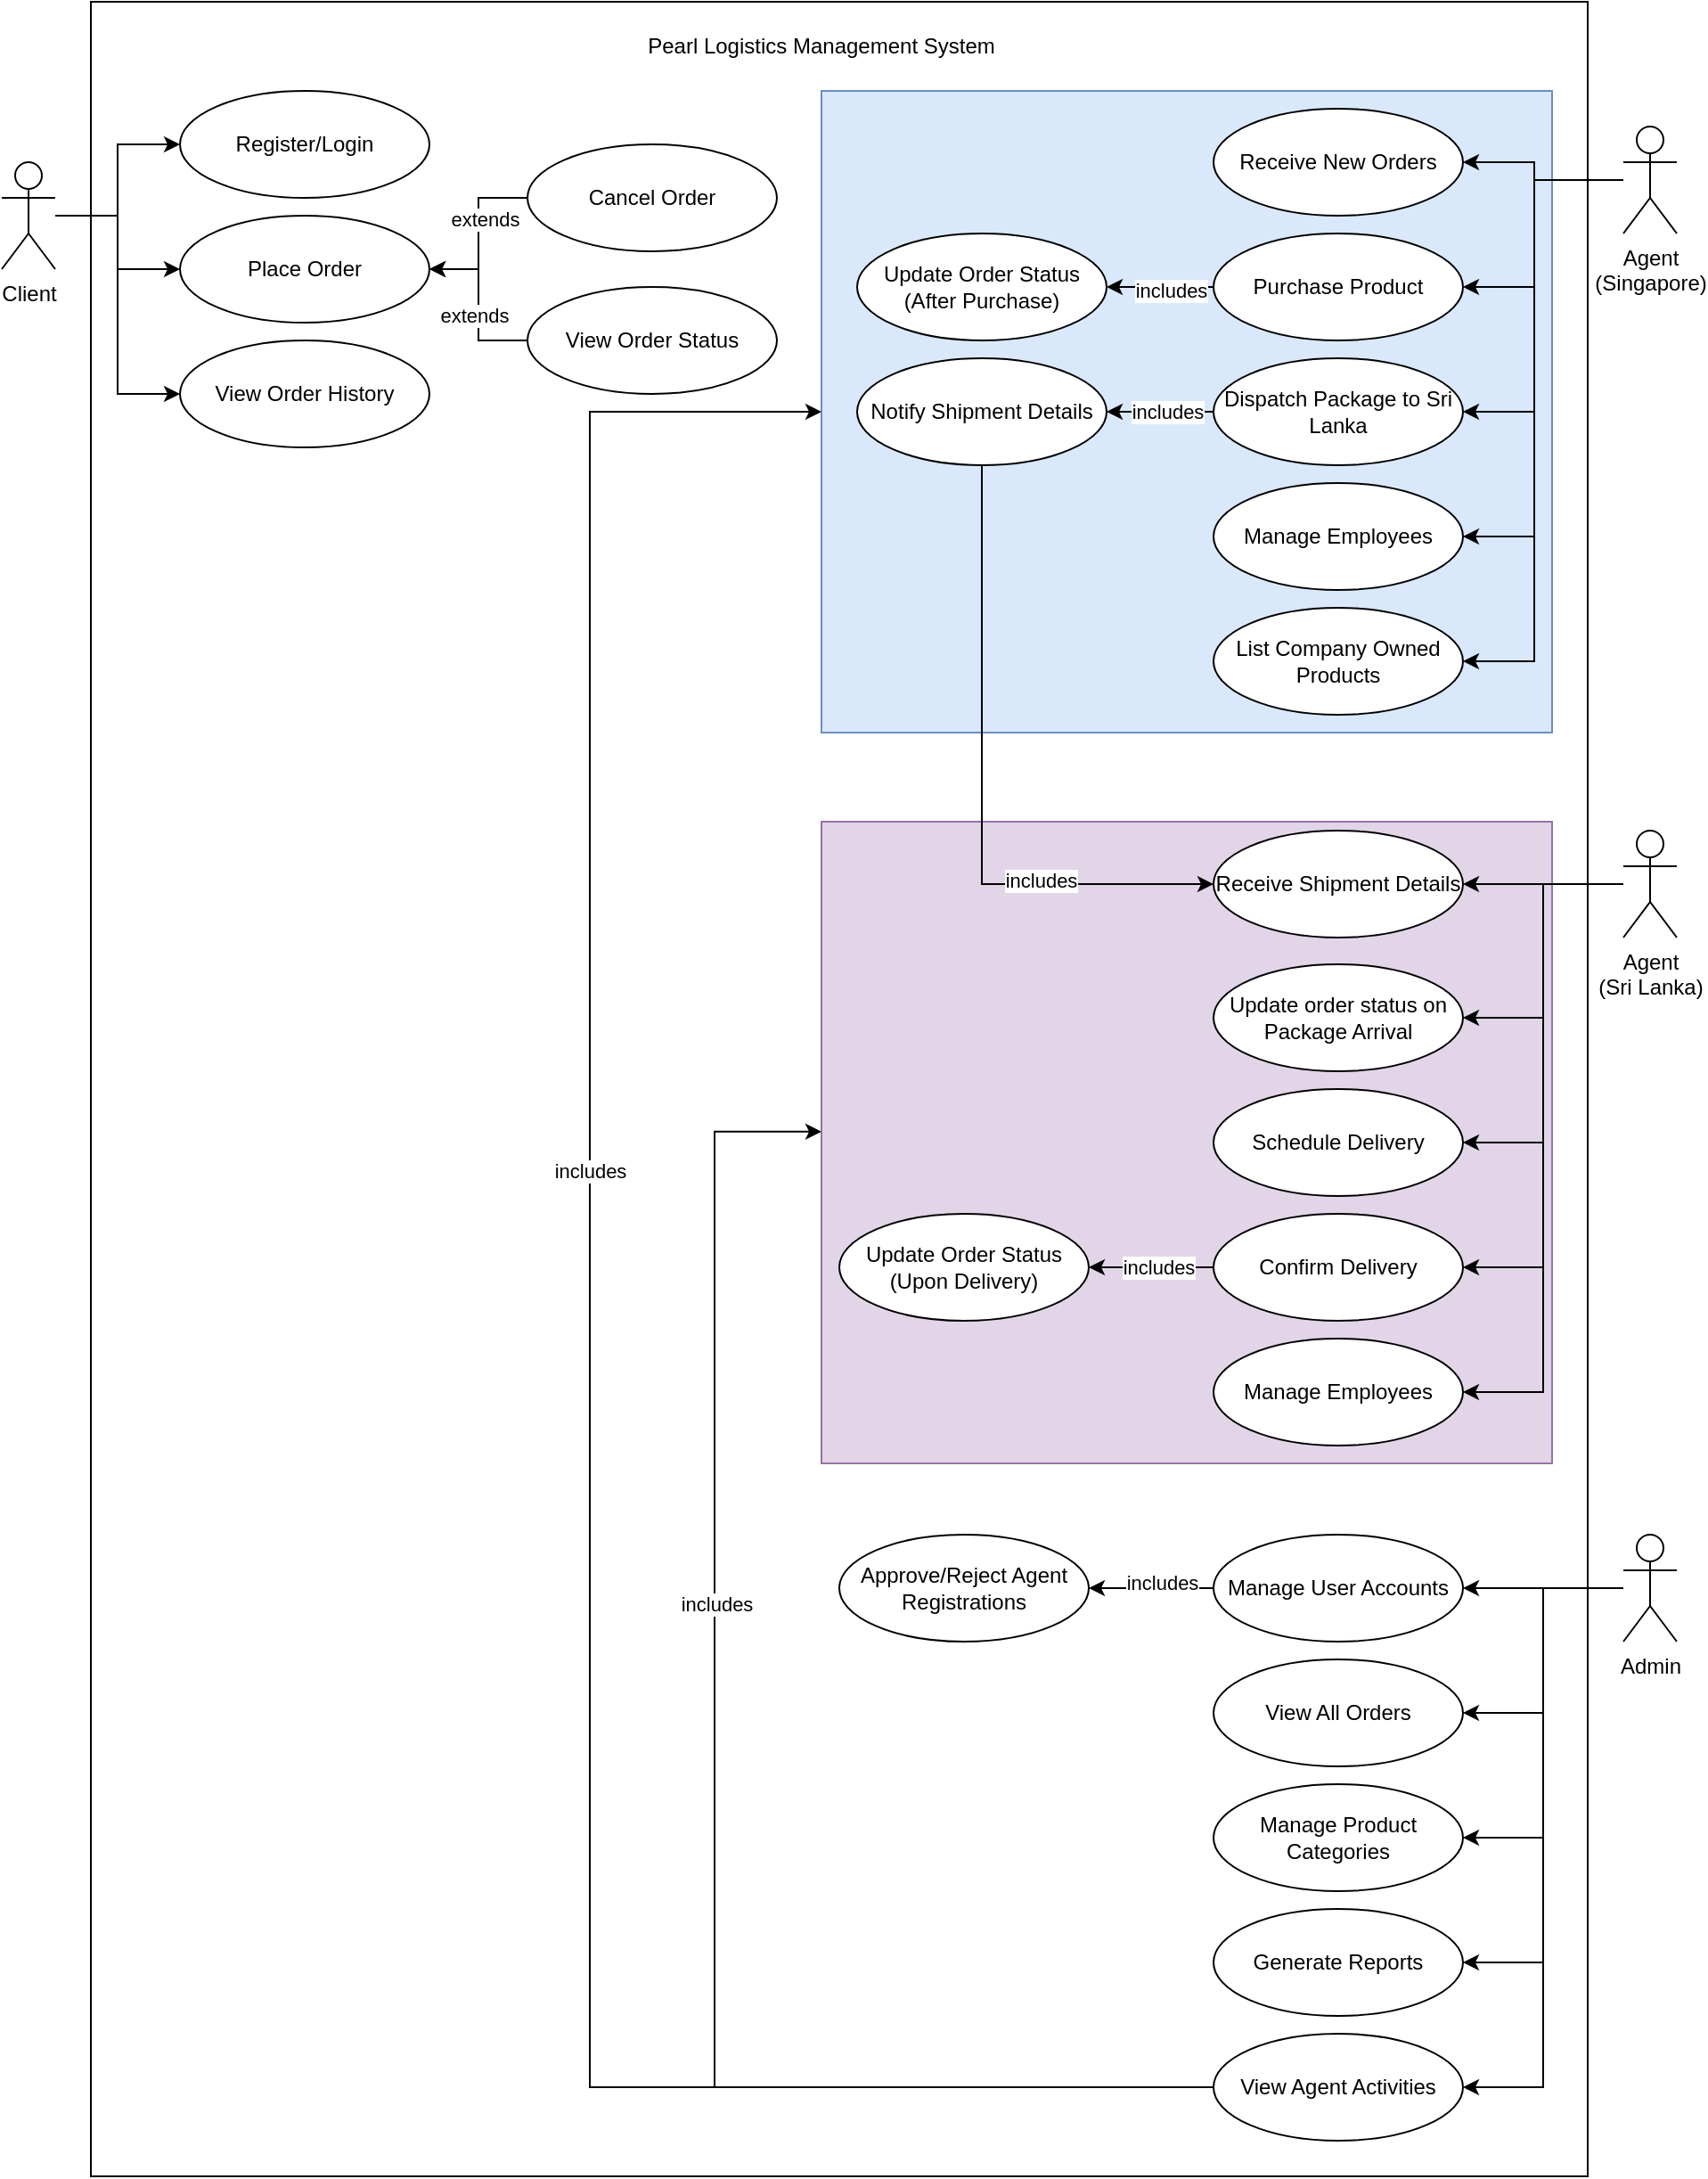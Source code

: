 <mxfile version="26.1.0">
  <diagram name="Page-1" id="vdBw4vAGLQGQbmlaI7VX">
    <mxGraphModel dx="1380" dy="830" grid="1" gridSize="10" guides="1" tooltips="1" connect="1" arrows="1" fold="1" page="1" pageScale="1" pageWidth="850" pageHeight="1100" math="0" shadow="0">
      <root>
        <mxCell id="0" />
        <mxCell id="1" parent="0" />
        <mxCell id="LC0ViqFpc_LG-uxba0pK-71" value="" style="rounded=0;whiteSpace=wrap;html=1;fillColor=default;" parent="1" vertex="1">
          <mxGeometry x="80" y="40" width="840" height="1220" as="geometry" />
        </mxCell>
        <mxCell id="a3KWqGsNLrLCn08dbWMZ-9" value="" style="rounded=0;whiteSpace=wrap;html=1;fillColor=#e1d5e7;strokeColor=#9673a6;" vertex="1" parent="1">
          <mxGeometry x="490" y="500" width="410" height="360" as="geometry" />
        </mxCell>
        <mxCell id="LC0ViqFpc_LG-uxba0pK-46" style="edgeStyle=orthogonalEdgeStyle;rounded=0;orthogonalLoop=1;jettySize=auto;html=1;entryX=1;entryY=0.5;entryDx=0;entryDy=0;" parent="1" source="LC0ViqFpc_LG-uxba0pK-2" target="LC0ViqFpc_LG-uxba0pK-27" edge="1">
          <mxGeometry relative="1" as="geometry" />
        </mxCell>
        <mxCell id="LC0ViqFpc_LG-uxba0pK-48" style="edgeStyle=orthogonalEdgeStyle;rounded=0;orthogonalLoop=1;jettySize=auto;html=1;entryX=1;entryY=0.5;entryDx=0;entryDy=0;" parent="1" source="LC0ViqFpc_LG-uxba0pK-2" target="LC0ViqFpc_LG-uxba0pK-25" edge="1">
          <mxGeometry relative="1" as="geometry" />
        </mxCell>
        <mxCell id="LC0ViqFpc_LG-uxba0pK-49" style="edgeStyle=orthogonalEdgeStyle;rounded=0;orthogonalLoop=1;jettySize=auto;html=1;entryX=1;entryY=0.5;entryDx=0;entryDy=0;" parent="1" source="LC0ViqFpc_LG-uxba0pK-2" target="LC0ViqFpc_LG-uxba0pK-24" edge="1">
          <mxGeometry relative="1" as="geometry" />
        </mxCell>
        <mxCell id="LC0ViqFpc_LG-uxba0pK-50" style="edgeStyle=orthogonalEdgeStyle;rounded=0;orthogonalLoop=1;jettySize=auto;html=1;entryX=1;entryY=0.5;entryDx=0;entryDy=0;" parent="1" source="LC0ViqFpc_LG-uxba0pK-2" target="LC0ViqFpc_LG-uxba0pK-23" edge="1">
          <mxGeometry relative="1" as="geometry" />
        </mxCell>
        <mxCell id="a3KWqGsNLrLCn08dbWMZ-5" style="edgeStyle=orthogonalEdgeStyle;rounded=0;orthogonalLoop=1;jettySize=auto;html=1;entryX=1;entryY=0.5;entryDx=0;entryDy=0;" edge="1" parent="1" source="LC0ViqFpc_LG-uxba0pK-2" target="a3KWqGsNLrLCn08dbWMZ-3">
          <mxGeometry relative="1" as="geometry" />
        </mxCell>
        <mxCell id="LC0ViqFpc_LG-uxba0pK-2" value="Admin" style="shape=umlActor;verticalLabelPosition=bottom;verticalAlign=top;html=1;" parent="1" vertex="1">
          <mxGeometry x="940" y="900" width="30" height="60" as="geometry" />
        </mxCell>
        <mxCell id="LC0ViqFpc_LG-uxba0pK-29" style="edgeStyle=orthogonalEdgeStyle;rounded=0;orthogonalLoop=1;jettySize=auto;html=1;entryX=0;entryY=0.5;entryDx=0;entryDy=0;" parent="1" source="LC0ViqFpc_LG-uxba0pK-5" target="LC0ViqFpc_LG-uxba0pK-6" edge="1">
          <mxGeometry relative="1" as="geometry" />
        </mxCell>
        <mxCell id="LC0ViqFpc_LG-uxba0pK-31" style="edgeStyle=orthogonalEdgeStyle;rounded=0;orthogonalLoop=1;jettySize=auto;html=1;entryX=0;entryY=0.5;entryDx=0;entryDy=0;" parent="1" source="LC0ViqFpc_LG-uxba0pK-5" target="LC0ViqFpc_LG-uxba0pK-9" edge="1">
          <mxGeometry relative="1" as="geometry" />
        </mxCell>
        <mxCell id="LC0ViqFpc_LG-uxba0pK-33" style="edgeStyle=orthogonalEdgeStyle;rounded=0;orthogonalLoop=1;jettySize=auto;html=1;entryX=0;entryY=0.5;entryDx=0;entryDy=0;" parent="1" source="LC0ViqFpc_LG-uxba0pK-5" target="LC0ViqFpc_LG-uxba0pK-7" edge="1">
          <mxGeometry relative="1" as="geometry" />
        </mxCell>
        <mxCell id="LC0ViqFpc_LG-uxba0pK-5" value="Client" style="shape=umlActor;verticalLabelPosition=bottom;verticalAlign=top;html=1;" parent="1" vertex="1">
          <mxGeometry x="30" y="130" width="30" height="60" as="geometry" />
        </mxCell>
        <mxCell id="LC0ViqFpc_LG-uxba0pK-6" value="Register/Login" style="ellipse;whiteSpace=wrap;html=1;" parent="1" vertex="1">
          <mxGeometry x="130" y="90" width="140" height="60" as="geometry" />
        </mxCell>
        <mxCell id="LC0ViqFpc_LG-uxba0pK-7" value="View Order History" style="ellipse;whiteSpace=wrap;html=1;" parent="1" vertex="1">
          <mxGeometry x="130" y="230" width="140" height="60" as="geometry" />
        </mxCell>
        <mxCell id="LC0ViqFpc_LG-uxba0pK-56" style="edgeStyle=orthogonalEdgeStyle;rounded=0;orthogonalLoop=1;jettySize=auto;html=1;entryX=1;entryY=0.5;entryDx=0;entryDy=0;" parent="1" source="LC0ViqFpc_LG-uxba0pK-8" target="LC0ViqFpc_LG-uxba0pK-9" edge="1">
          <mxGeometry relative="1" as="geometry" />
        </mxCell>
        <mxCell id="LC0ViqFpc_LG-uxba0pK-57" value="extends" style="edgeLabel;html=1;align=center;verticalAlign=middle;resizable=0;points=[];" parent="LC0ViqFpc_LG-uxba0pK-56" vertex="1" connectable="0">
          <mxGeometry x="-0.114" y="4" relative="1" as="geometry">
            <mxPoint x="1" as="offset" />
          </mxGeometry>
        </mxCell>
        <mxCell id="LC0ViqFpc_LG-uxba0pK-8" value="View Order Status" style="ellipse;whiteSpace=wrap;html=1;" parent="1" vertex="1">
          <mxGeometry x="325" y="200" width="140" height="60" as="geometry" />
        </mxCell>
        <mxCell id="LC0ViqFpc_LG-uxba0pK-9" value="Place Order" style="ellipse;whiteSpace=wrap;html=1;" parent="1" vertex="1">
          <mxGeometry x="130" y="160" width="140" height="60" as="geometry" />
        </mxCell>
        <mxCell id="LC0ViqFpc_LG-uxba0pK-55" style="edgeStyle=orthogonalEdgeStyle;rounded=0;orthogonalLoop=1;jettySize=auto;html=1;entryX=1;entryY=0.5;entryDx=0;entryDy=0;" parent="1" source="LC0ViqFpc_LG-uxba0pK-10" target="LC0ViqFpc_LG-uxba0pK-9" edge="1">
          <mxGeometry relative="1" as="geometry" />
        </mxCell>
        <mxCell id="LC0ViqFpc_LG-uxba0pK-58" value="extends" style="edgeLabel;html=1;align=center;verticalAlign=middle;resizable=0;points=[];" parent="LC0ViqFpc_LG-uxba0pK-55" vertex="1" connectable="0">
          <mxGeometry x="-0.171" y="3" relative="1" as="geometry">
            <mxPoint as="offset" />
          </mxGeometry>
        </mxCell>
        <mxCell id="LC0ViqFpc_LG-uxba0pK-10" value="Cancel Order" style="ellipse;whiteSpace=wrap;html=1;" parent="1" vertex="1">
          <mxGeometry x="325" y="120" width="140" height="60" as="geometry" />
        </mxCell>
        <mxCell id="LC0ViqFpc_LG-uxba0pK-23" value="Generate Reports" style="ellipse;whiteSpace=wrap;html=1;" parent="1" vertex="1">
          <mxGeometry x="710" y="1110" width="140" height="60" as="geometry" />
        </mxCell>
        <mxCell id="LC0ViqFpc_LG-uxba0pK-24" value="Manage Product Categories" style="ellipse;whiteSpace=wrap;html=1;" parent="1" vertex="1">
          <mxGeometry x="710" y="1040" width="140" height="60" as="geometry" />
        </mxCell>
        <mxCell id="LC0ViqFpc_LG-uxba0pK-25" value="View All Orders" style="ellipse;whiteSpace=wrap;html=1;" parent="1" vertex="1">
          <mxGeometry x="710" y="970" width="140" height="60" as="geometry" />
        </mxCell>
        <mxCell id="LC0ViqFpc_LG-uxba0pK-26" value="Approve/Reject Agent Registrations" style="ellipse;whiteSpace=wrap;html=1;" parent="1" vertex="1">
          <mxGeometry x="500" y="900" width="140" height="60" as="geometry" />
        </mxCell>
        <mxCell id="LC0ViqFpc_LG-uxba0pK-74" style="edgeStyle=orthogonalEdgeStyle;rounded=0;orthogonalLoop=1;jettySize=auto;html=1;entryX=1;entryY=0.5;entryDx=0;entryDy=0;" parent="1" source="LC0ViqFpc_LG-uxba0pK-27" target="LC0ViqFpc_LG-uxba0pK-26" edge="1">
          <mxGeometry relative="1" as="geometry" />
        </mxCell>
        <mxCell id="LC0ViqFpc_LG-uxba0pK-75" value="includes" style="edgeLabel;html=1;align=center;verticalAlign=middle;resizable=0;points=[];" parent="LC0ViqFpc_LG-uxba0pK-74" vertex="1" connectable="0">
          <mxGeometry x="-0.171" y="-3" relative="1" as="geometry">
            <mxPoint as="offset" />
          </mxGeometry>
        </mxCell>
        <mxCell id="LC0ViqFpc_LG-uxba0pK-27" value="Manage User Accounts" style="ellipse;whiteSpace=wrap;html=1;" parent="1" vertex="1">
          <mxGeometry x="710" y="900" width="140" height="60" as="geometry" />
        </mxCell>
        <mxCell id="LC0ViqFpc_LG-uxba0pK-72" value="Pearl Logistics Management System" style="text;html=1;align=center;verticalAlign=middle;whiteSpace=wrap;rounded=0;" parent="1" vertex="1">
          <mxGeometry x="390" y="50" width="200" height="30" as="geometry" />
        </mxCell>
        <mxCell id="a3KWqGsNLrLCn08dbWMZ-3" value="View Agent Activities" style="ellipse;whiteSpace=wrap;html=1;" vertex="1" parent="1">
          <mxGeometry x="710" y="1180" width="140" height="60" as="geometry" />
        </mxCell>
        <mxCell id="a3KWqGsNLrLCn08dbWMZ-4" value="" style="rounded=0;whiteSpace=wrap;html=1;fillColor=#dae8fc;strokeColor=#6c8ebf;" vertex="1" parent="1">
          <mxGeometry x="490" y="90" width="410" height="360" as="geometry" />
        </mxCell>
        <mxCell id="LC0ViqFpc_LG-uxba0pK-40" style="edgeStyle=orthogonalEdgeStyle;rounded=0;orthogonalLoop=1;jettySize=auto;html=1;entryX=1;entryY=0.5;entryDx=0;entryDy=0;" parent="1" source="LC0ViqFpc_LG-uxba0pK-3" target="LC0ViqFpc_LG-uxba0pK-22" edge="1">
          <mxGeometry relative="1" as="geometry" />
        </mxCell>
        <mxCell id="LC0ViqFpc_LG-uxba0pK-42" style="edgeStyle=orthogonalEdgeStyle;rounded=0;orthogonalLoop=1;jettySize=auto;html=1;entryX=1;entryY=0.5;entryDx=0;entryDy=0;" parent="1" source="LC0ViqFpc_LG-uxba0pK-3" target="LC0ViqFpc_LG-uxba0pK-20" edge="1">
          <mxGeometry relative="1" as="geometry" />
        </mxCell>
        <mxCell id="LC0ViqFpc_LG-uxba0pK-43" style="edgeStyle=orthogonalEdgeStyle;rounded=0;orthogonalLoop=1;jettySize=auto;html=1;entryX=1;entryY=0.5;entryDx=0;entryDy=0;" parent="1" source="LC0ViqFpc_LG-uxba0pK-3" target="LC0ViqFpc_LG-uxba0pK-19" edge="1">
          <mxGeometry relative="1" as="geometry" />
        </mxCell>
        <mxCell id="LC0ViqFpc_LG-uxba0pK-45" style="edgeStyle=orthogonalEdgeStyle;rounded=0;orthogonalLoop=1;jettySize=auto;html=1;entryX=1;entryY=0.5;entryDx=0;entryDy=0;" parent="1" source="LC0ViqFpc_LG-uxba0pK-3" target="LC0ViqFpc_LG-uxba0pK-17" edge="1">
          <mxGeometry relative="1" as="geometry" />
        </mxCell>
        <mxCell id="a3KWqGsNLrLCn08dbWMZ-2" style="edgeStyle=orthogonalEdgeStyle;rounded=0;orthogonalLoop=1;jettySize=auto;html=1;entryX=1;entryY=0.5;entryDx=0;entryDy=0;" edge="1" parent="1" source="LC0ViqFpc_LG-uxba0pK-3" target="a3KWqGsNLrLCn08dbWMZ-1">
          <mxGeometry relative="1" as="geometry" />
        </mxCell>
        <mxCell id="LC0ViqFpc_LG-uxba0pK-3" value="&lt;div&gt;Agent&lt;/div&gt;&lt;div&gt;(Sri Lanka)&lt;/div&gt;" style="shape=umlActor;verticalLabelPosition=bottom;verticalAlign=top;html=1;" parent="1" vertex="1">
          <mxGeometry x="940" y="505" width="30" height="60" as="geometry" />
        </mxCell>
        <mxCell id="LC0ViqFpc_LG-uxba0pK-34" style="edgeStyle=orthogonalEdgeStyle;rounded=0;orthogonalLoop=1;jettySize=auto;html=1;entryX=1;entryY=0.5;entryDx=0;entryDy=0;" parent="1" source="LC0ViqFpc_LG-uxba0pK-4" target="LC0ViqFpc_LG-uxba0pK-16" edge="1">
          <mxGeometry relative="1" as="geometry">
            <Array as="points">
              <mxPoint x="890" y="140" />
              <mxPoint x="890" y="130" />
            </Array>
          </mxGeometry>
        </mxCell>
        <mxCell id="LC0ViqFpc_LG-uxba0pK-35" style="edgeStyle=orthogonalEdgeStyle;rounded=0;orthogonalLoop=1;jettySize=auto;html=1;entryX=1;entryY=0.5;entryDx=0;entryDy=0;" parent="1" source="LC0ViqFpc_LG-uxba0pK-4" target="LC0ViqFpc_LG-uxba0pK-15" edge="1">
          <mxGeometry relative="1" as="geometry">
            <Array as="points">
              <mxPoint x="890" y="140" />
              <mxPoint x="890" y="200" />
            </Array>
          </mxGeometry>
        </mxCell>
        <mxCell id="LC0ViqFpc_LG-uxba0pK-37" style="edgeStyle=orthogonalEdgeStyle;rounded=0;orthogonalLoop=1;jettySize=auto;html=1;entryX=1;entryY=0.5;entryDx=0;entryDy=0;" parent="1" source="LC0ViqFpc_LG-uxba0pK-4" target="LC0ViqFpc_LG-uxba0pK-13" edge="1">
          <mxGeometry relative="1" as="geometry">
            <Array as="points">
              <mxPoint x="890" y="140" />
              <mxPoint x="890" y="270" />
            </Array>
          </mxGeometry>
        </mxCell>
        <mxCell id="LC0ViqFpc_LG-uxba0pK-39" style="edgeStyle=orthogonalEdgeStyle;rounded=0;orthogonalLoop=1;jettySize=auto;html=1;entryX=1;entryY=0.5;entryDx=0;entryDy=0;" parent="1" source="LC0ViqFpc_LG-uxba0pK-4" target="LC0ViqFpc_LG-uxba0pK-11" edge="1">
          <mxGeometry relative="1" as="geometry">
            <Array as="points">
              <mxPoint x="890" y="140" />
              <mxPoint x="890" y="340" />
            </Array>
          </mxGeometry>
        </mxCell>
        <mxCell id="a3KWqGsNLrLCn08dbWMZ-11" style="edgeStyle=orthogonalEdgeStyle;rounded=0;orthogonalLoop=1;jettySize=auto;html=1;entryX=1;entryY=0.5;entryDx=0;entryDy=0;" edge="1" parent="1" source="LC0ViqFpc_LG-uxba0pK-4" target="a3KWqGsNLrLCn08dbWMZ-10">
          <mxGeometry relative="1" as="geometry">
            <Array as="points">
              <mxPoint x="890" y="140" />
              <mxPoint x="890" y="410" />
            </Array>
          </mxGeometry>
        </mxCell>
        <mxCell id="LC0ViqFpc_LG-uxba0pK-4" value="&lt;div&gt;Agent&lt;/div&gt;&lt;div&gt;(Singapore)&lt;/div&gt;" style="shape=umlActor;verticalLabelPosition=bottom;verticalAlign=top;html=1;" parent="1" vertex="1">
          <mxGeometry x="940" y="110" width="30" height="60" as="geometry" />
        </mxCell>
        <mxCell id="LC0ViqFpc_LG-uxba0pK-11" value="Manage Employees" style="ellipse;whiteSpace=wrap;html=1;" parent="1" vertex="1">
          <mxGeometry x="710" y="310" width="140" height="60" as="geometry" />
        </mxCell>
        <mxCell id="LC0ViqFpc_LG-uxba0pK-76" style="edgeStyle=orthogonalEdgeStyle;rounded=0;orthogonalLoop=1;jettySize=auto;html=1;entryX=0;entryY=0.5;entryDx=0;entryDy=0;" parent="1" source="LC0ViqFpc_LG-uxba0pK-12" target="LC0ViqFpc_LG-uxba0pK-22" edge="1">
          <mxGeometry relative="1" as="geometry">
            <Array as="points">
              <mxPoint x="580" y="535" />
            </Array>
          </mxGeometry>
        </mxCell>
        <mxCell id="LC0ViqFpc_LG-uxba0pK-77" value="includes" style="edgeLabel;html=1;align=center;verticalAlign=middle;resizable=0;points=[];" parent="LC0ViqFpc_LG-uxba0pK-76" vertex="1" connectable="0">
          <mxGeometry x="0.459" y="2" relative="1" as="geometry">
            <mxPoint x="1" as="offset" />
          </mxGeometry>
        </mxCell>
        <mxCell id="LC0ViqFpc_LG-uxba0pK-12" value="Notify Shipment Details" style="ellipse;whiteSpace=wrap;html=1;" parent="1" vertex="1">
          <mxGeometry x="510" y="240" width="140" height="60" as="geometry" />
        </mxCell>
        <mxCell id="LC0ViqFpc_LG-uxba0pK-63" style="edgeStyle=orthogonalEdgeStyle;rounded=0;orthogonalLoop=1;jettySize=auto;html=1;entryX=1;entryY=0.5;entryDx=0;entryDy=0;" parent="1" source="LC0ViqFpc_LG-uxba0pK-13" target="LC0ViqFpc_LG-uxba0pK-12" edge="1">
          <mxGeometry relative="1" as="geometry" />
        </mxCell>
        <mxCell id="LC0ViqFpc_LG-uxba0pK-64" value="includes" style="edgeLabel;html=1;align=center;verticalAlign=middle;resizable=0;points=[];" parent="LC0ViqFpc_LG-uxba0pK-63" vertex="1" connectable="0">
          <mxGeometry x="-0.133" relative="1" as="geometry">
            <mxPoint as="offset" />
          </mxGeometry>
        </mxCell>
        <mxCell id="LC0ViqFpc_LG-uxba0pK-13" value="Dispatch Package to Sri Lanka" style="ellipse;whiteSpace=wrap;html=1;" parent="1" vertex="1">
          <mxGeometry x="710" y="240" width="140" height="60" as="geometry" />
        </mxCell>
        <mxCell id="LC0ViqFpc_LG-uxba0pK-14" value="&lt;div&gt;Update Order Status&lt;/div&gt;&lt;div&gt;(After Purchase)&lt;/div&gt;" style="ellipse;whiteSpace=wrap;html=1;" parent="1" vertex="1">
          <mxGeometry x="510" y="170" width="140" height="60" as="geometry" />
        </mxCell>
        <mxCell id="LC0ViqFpc_LG-uxba0pK-65" style="edgeStyle=orthogonalEdgeStyle;rounded=0;orthogonalLoop=1;jettySize=auto;html=1;entryX=1;entryY=0.5;entryDx=0;entryDy=0;" parent="1" source="LC0ViqFpc_LG-uxba0pK-15" target="LC0ViqFpc_LG-uxba0pK-14" edge="1">
          <mxGeometry relative="1" as="geometry" />
        </mxCell>
        <mxCell id="LC0ViqFpc_LG-uxba0pK-70" value="includes" style="edgeLabel;html=1;align=center;verticalAlign=middle;resizable=0;points=[];" parent="LC0ViqFpc_LG-uxba0pK-65" vertex="1" connectable="0">
          <mxGeometry x="-0.2" y="2" relative="1" as="geometry">
            <mxPoint as="offset" />
          </mxGeometry>
        </mxCell>
        <mxCell id="LC0ViqFpc_LG-uxba0pK-15" value="Purchase Product" style="ellipse;whiteSpace=wrap;html=1;" parent="1" vertex="1">
          <mxGeometry x="710" y="170" width="140" height="60" as="geometry" />
        </mxCell>
        <mxCell id="LC0ViqFpc_LG-uxba0pK-16" value="Receive New Orders" style="ellipse;whiteSpace=wrap;html=1;" parent="1" vertex="1">
          <mxGeometry x="710" y="100" width="140" height="60" as="geometry" />
        </mxCell>
        <mxCell id="LC0ViqFpc_LG-uxba0pK-17" value="Manage Employees" style="ellipse;whiteSpace=wrap;html=1;" parent="1" vertex="1">
          <mxGeometry x="710" y="790" width="140" height="60" as="geometry" />
        </mxCell>
        <mxCell id="LC0ViqFpc_LG-uxba0pK-18" value="&lt;div&gt;Update Order Status&lt;/div&gt;&lt;div&gt;(Upon Delivery)&lt;/div&gt;" style="ellipse;whiteSpace=wrap;html=1;" parent="1" vertex="1">
          <mxGeometry x="500" y="720" width="140" height="60" as="geometry" />
        </mxCell>
        <mxCell id="LC0ViqFpc_LG-uxba0pK-67" style="edgeStyle=orthogonalEdgeStyle;rounded=0;orthogonalLoop=1;jettySize=auto;html=1;entryX=1;entryY=0.5;entryDx=0;entryDy=0;" parent="1" source="LC0ViqFpc_LG-uxba0pK-19" target="LC0ViqFpc_LG-uxba0pK-18" edge="1">
          <mxGeometry relative="1" as="geometry" />
        </mxCell>
        <mxCell id="LC0ViqFpc_LG-uxba0pK-69" value="includes" style="edgeLabel;html=1;align=center;verticalAlign=middle;resizable=0;points=[];" parent="LC0ViqFpc_LG-uxba0pK-67" vertex="1" connectable="0">
          <mxGeometry x="-0.114" relative="1" as="geometry">
            <mxPoint as="offset" />
          </mxGeometry>
        </mxCell>
        <mxCell id="LC0ViqFpc_LG-uxba0pK-19" value="Confirm Delivery" style="ellipse;whiteSpace=wrap;html=1;" parent="1" vertex="1">
          <mxGeometry x="710" y="720" width="140" height="60" as="geometry" />
        </mxCell>
        <mxCell id="LC0ViqFpc_LG-uxba0pK-20" value="&lt;div&gt;Schedule Delivery&lt;/div&gt;" style="ellipse;whiteSpace=wrap;html=1;" parent="1" vertex="1">
          <mxGeometry x="710" y="650" width="140" height="60" as="geometry" />
        </mxCell>
        <mxCell id="LC0ViqFpc_LG-uxba0pK-22" value="Receive Shipment Details" style="ellipse;whiteSpace=wrap;html=1;" parent="1" vertex="1">
          <mxGeometry x="710" y="505" width="140" height="60" as="geometry" />
        </mxCell>
        <mxCell id="a3KWqGsNLrLCn08dbWMZ-1" value="Update order status on Package Arrival" style="ellipse;whiteSpace=wrap;html=1;" vertex="1" parent="1">
          <mxGeometry x="710" y="580" width="140" height="60" as="geometry" />
        </mxCell>
        <mxCell id="a3KWqGsNLrLCn08dbWMZ-6" style="edgeStyle=orthogonalEdgeStyle;rounded=0;orthogonalLoop=1;jettySize=auto;html=1;entryX=0;entryY=0.5;entryDx=0;entryDy=0;" edge="1" parent="1" source="a3KWqGsNLrLCn08dbWMZ-3" target="a3KWqGsNLrLCn08dbWMZ-4">
          <mxGeometry relative="1" as="geometry">
            <Array as="points">
              <mxPoint x="360" y="1210" />
              <mxPoint x="360" y="270" />
            </Array>
          </mxGeometry>
        </mxCell>
        <mxCell id="a3KWqGsNLrLCn08dbWMZ-7" value="includes" style="edgeLabel;html=1;align=center;verticalAlign=middle;resizable=0;points=[];" vertex="1" connectable="0" parent="a3KWqGsNLrLCn08dbWMZ-6">
          <mxGeometry x="0.217" relative="1" as="geometry">
            <mxPoint as="offset" />
          </mxGeometry>
        </mxCell>
        <mxCell id="a3KWqGsNLrLCn08dbWMZ-10" value="List Company Owned Products" style="ellipse;whiteSpace=wrap;html=1;" vertex="1" parent="1">
          <mxGeometry x="710" y="380" width="140" height="60" as="geometry" />
        </mxCell>
        <mxCell id="a3KWqGsNLrLCn08dbWMZ-12" style="edgeStyle=orthogonalEdgeStyle;rounded=0;orthogonalLoop=1;jettySize=auto;html=1;entryX=0;entryY=0.483;entryDx=0;entryDy=0;entryPerimeter=0;" edge="1" parent="1" source="a3KWqGsNLrLCn08dbWMZ-3" target="a3KWqGsNLrLCn08dbWMZ-9">
          <mxGeometry relative="1" as="geometry">
            <Array as="points">
              <mxPoint x="430" y="1210" />
              <mxPoint x="430" y="674" />
            </Array>
          </mxGeometry>
        </mxCell>
        <mxCell id="a3KWqGsNLrLCn08dbWMZ-13" value="includes" style="edgeLabel;html=1;align=center;verticalAlign=middle;resizable=0;points=[];" vertex="1" connectable="0" parent="a3KWqGsNLrLCn08dbWMZ-12">
          <mxGeometry x="0.258" y="-1" relative="1" as="geometry">
            <mxPoint as="offset" />
          </mxGeometry>
        </mxCell>
      </root>
    </mxGraphModel>
  </diagram>
</mxfile>
